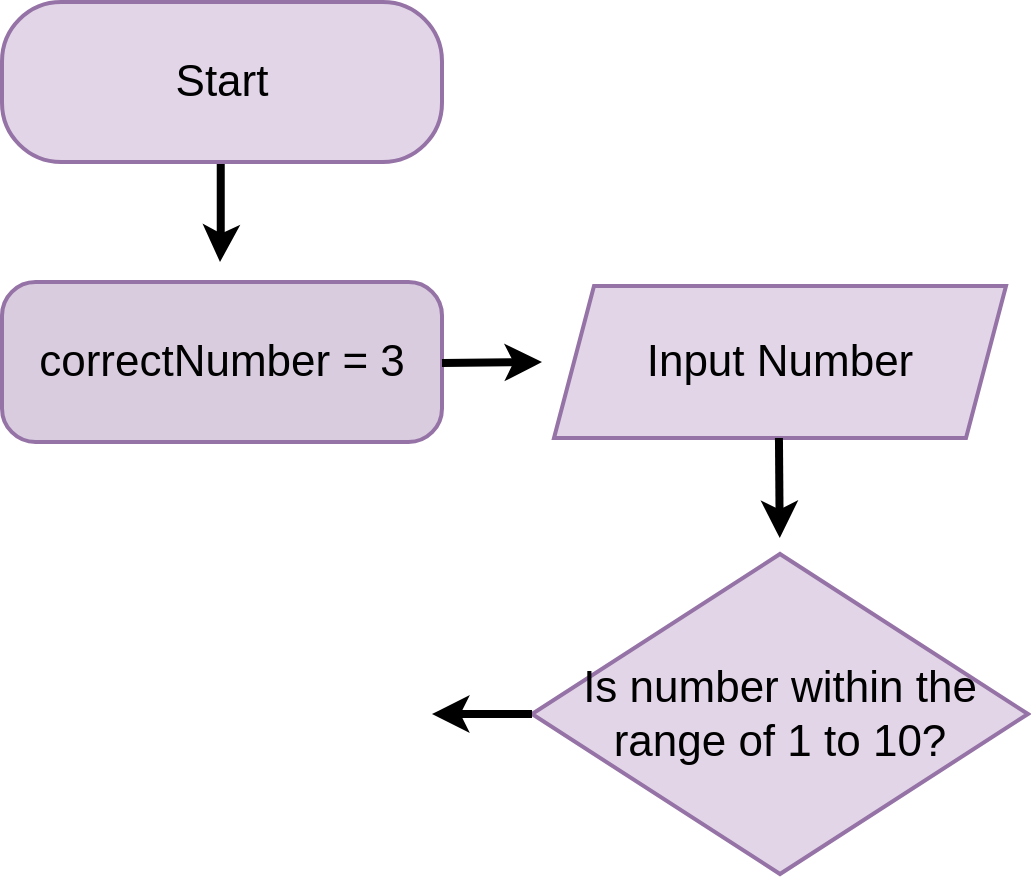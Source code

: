 <mxfile version="20.2.7" type="github">
  <diagram id="Xm4mKkBFlQzQ2s4cjQUF" name="Page-1">
    <mxGraphModel dx="996" dy="606" grid="1" gridSize="10" guides="1" tooltips="1" connect="1" arrows="1" fold="1" page="1" pageScale="1" pageWidth="850" pageHeight="1100" math="0" shadow="0">
      <root>
        <mxCell id="0" />
        <mxCell id="1" parent="0" />
        <mxCell id="R13urv6WYMFcHJ1vU4wi-1" value="&lt;span style=&quot;font-size: 22px;&quot;&gt;correctNumber = 3&lt;/span&gt;" style="rounded=1;whiteSpace=wrap;html=1;fillColor=#D8CCDE;strokeColor=#9673a6;perimeterSpacing=1;glass=0;arcSize=21;strokeWidth=2;" vertex="1" parent="1">
          <mxGeometry x="174" y="284" width="220" height="80" as="geometry" />
        </mxCell>
        <mxCell id="R13urv6WYMFcHJ1vU4wi-2" value="" style="endArrow=classic;html=1;rounded=0;strokeWidth=4;" edge="1" parent="1">
          <mxGeometry width="50" height="50" relative="1" as="geometry">
            <mxPoint x="283.37" y="224" as="sourcePoint" />
            <mxPoint x="283" y="274" as="targetPoint" />
            <Array as="points">
              <mxPoint x="283.37" y="254" />
              <mxPoint x="283.37" y="264" />
            </Array>
          </mxGeometry>
        </mxCell>
        <mxCell id="R13urv6WYMFcHJ1vU4wi-3" value="" style="endArrow=classic;html=1;rounded=0;strokeWidth=4;" edge="1" parent="1">
          <mxGeometry width="50" height="50" relative="1" as="geometry">
            <mxPoint x="394" y="324.5" as="sourcePoint" />
            <mxPoint x="444" y="324" as="targetPoint" />
            <Array as="points" />
          </mxGeometry>
        </mxCell>
        <mxCell id="R13urv6WYMFcHJ1vU4wi-4" value="&lt;font style=&quot;font-size: 22px;&quot;&gt;Start&lt;/font&gt;" style="rounded=1;whiteSpace=wrap;html=1;fillColor=#e1d5e7;strokeColor=#9673a6;perimeterSpacing=1;glass=0;arcSize=37;strokeWidth=2;" vertex="1" parent="1">
          <mxGeometry x="174" y="144" width="220" height="80" as="geometry" />
        </mxCell>
        <mxCell id="R13urv6WYMFcHJ1vU4wi-6" value="&lt;font style=&quot;font-size: 22px;&quot;&gt;Input Number&lt;/font&gt;" style="shape=parallelogram;perimeter=parallelogramPerimeter;whiteSpace=wrap;html=1;fixedSize=1;fillColor=#e1d5e7;strokeColor=#9673a6;strokeWidth=2;perimeterSpacing=1;" vertex="1" parent="1">
          <mxGeometry x="450" y="286" width="226" height="76" as="geometry" />
        </mxCell>
        <mxCell id="R13urv6WYMFcHJ1vU4wi-8" value="" style="endArrow=classic;html=1;rounded=0;strokeWidth=4;" edge="1" parent="1">
          <mxGeometry width="50" height="50" relative="1" as="geometry">
            <mxPoint x="562.47" y="362" as="sourcePoint" />
            <mxPoint x="562.88" y="412" as="targetPoint" />
            <Array as="points" />
          </mxGeometry>
        </mxCell>
        <mxCell id="R13urv6WYMFcHJ1vU4wi-9" value="Is number within the range of 1 to 10?" style="rhombus;whiteSpace=wrap;html=1;fontSize=22;strokeWidth=2;fillColor=#e1d5e7;strokeColor=#9673a6;perimeterSpacing=1;" vertex="1" parent="1">
          <mxGeometry x="439" y="420" width="248" height="160" as="geometry" />
        </mxCell>
        <mxCell id="R13urv6WYMFcHJ1vU4wi-10" value="" style="endArrow=classic;html=1;rounded=0;strokeWidth=4;" edge="1" parent="1">
          <mxGeometry width="50" height="50" relative="1" as="geometry">
            <mxPoint x="439" y="500.05" as="sourcePoint" />
            <mxPoint x="389" y="500.0" as="targetPoint" />
            <Array as="points" />
          </mxGeometry>
        </mxCell>
      </root>
    </mxGraphModel>
  </diagram>
</mxfile>

